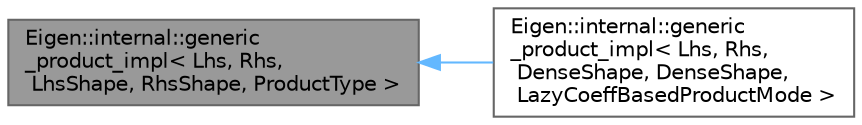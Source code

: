 digraph "Eigen::internal::generic_product_impl&lt; Lhs, Rhs, LhsShape, RhsShape, ProductType &gt;"
{
 // LATEX_PDF_SIZE
  bgcolor="transparent";
  edge [fontname=Helvetica,fontsize=10,labelfontname=Helvetica,labelfontsize=10];
  node [fontname=Helvetica,fontsize=10,shape=box,height=0.2,width=0.4];
  rankdir="LR";
  Node1 [id="Node000001",label="Eigen::internal::generic\l_product_impl\< Lhs, Rhs,\l LhsShape, RhsShape, ProductType \>",height=0.2,width=0.4,color="gray40", fillcolor="grey60", style="filled", fontcolor="black",tooltip=" "];
  Node1 -> Node2 [id="edge2_Node000001_Node000002",dir="back",color="steelblue1",style="solid",tooltip=" "];
  Node2 [id="Node000002",label="Eigen::internal::generic\l_product_impl\< Lhs, Rhs,\l DenseShape, DenseShape,\l LazyCoeffBasedProductMode \>",height=0.2,width=0.4,color="gray40", fillcolor="white", style="filled",URL="$struct_eigen_1_1internal_1_1generic__product__impl_3_01_lhs_00_01_rhs_00_01_dense_shape_00_01_dee19e42566a0e6a2965776a41711daa09.html",tooltip=" "];
}
